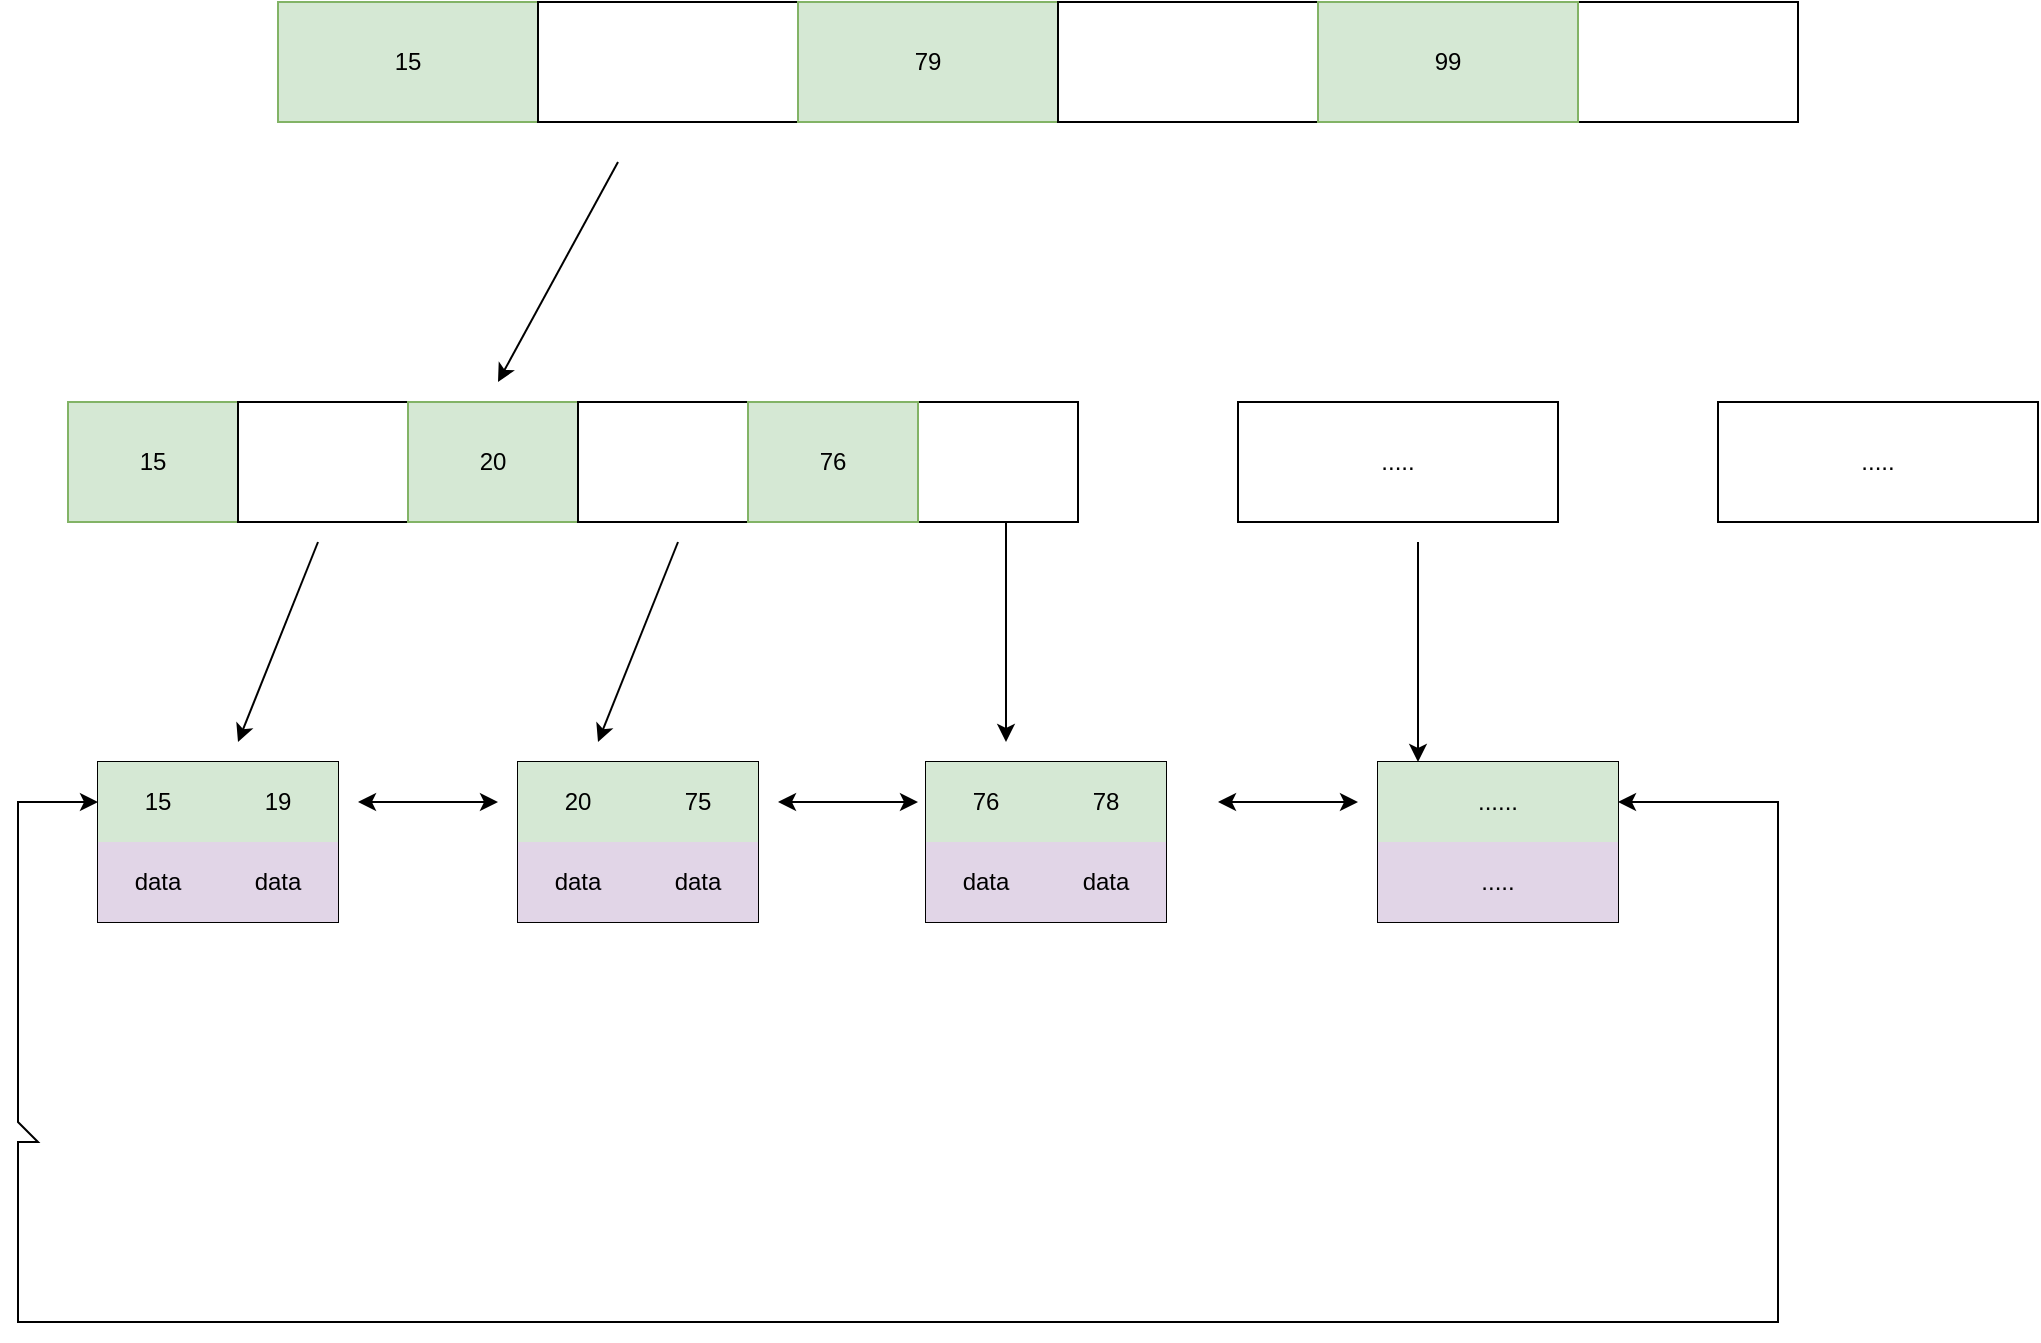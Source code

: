 <mxfile version="16.5.1" type="device"><diagram id="_LBUENyJTABhWerz46B1" name="MySql索引"><mxGraphModel dx="2889" dy="1225" grid="1" gridSize="10" guides="1" tooltips="1" connect="1" arrows="1" fold="1" page="1" pageScale="1" pageWidth="827" pageHeight="1169" math="0" shadow="0"><root><mxCell id="0"/><mxCell id="1" parent="0"/><mxCell id="j7_BIplYO6IRMNk0E-2y-1" value="" style="rounded=0;whiteSpace=wrap;html=1;" vertex="1" parent="1"><mxGeometry x="-30" y="100" width="760" height="60" as="geometry"/></mxCell><mxCell id="j7_BIplYO6IRMNk0E-2y-2" value="15" style="rounded=0;whiteSpace=wrap;html=1;fillColor=#d5e8d4;strokeColor=#82b366;" vertex="1" parent="1"><mxGeometry x="-30" y="100" width="130" height="60" as="geometry"/></mxCell><mxCell id="j7_BIplYO6IRMNk0E-2y-3" value="" style="rounded=0;whiteSpace=wrap;html=1;" vertex="1" parent="1"><mxGeometry x="100" y="100" width="130" height="60" as="geometry"/></mxCell><mxCell id="j7_BIplYO6IRMNk0E-2y-4" value="79" style="rounded=0;whiteSpace=wrap;html=1;fillColor=#d5e8d4;strokeColor=#82b366;" vertex="1" parent="1"><mxGeometry x="230" y="100" width="130" height="60" as="geometry"/></mxCell><mxCell id="j7_BIplYO6IRMNk0E-2y-5" value="" style="rounded=0;whiteSpace=wrap;html=1;" vertex="1" parent="1"><mxGeometry x="360" y="100" width="130" height="60" as="geometry"/></mxCell><mxCell id="j7_BIplYO6IRMNk0E-2y-8" value="99" style="rounded=0;whiteSpace=wrap;html=1;fillColor=#d5e8d4;strokeColor=#82b366;" vertex="1" parent="1"><mxGeometry x="490" y="100" width="130" height="60" as="geometry"/></mxCell><mxCell id="j7_BIplYO6IRMNk0E-2y-9" value="" style="rounded=0;whiteSpace=wrap;html=1;" vertex="1" parent="1"><mxGeometry x="-135" y="300" width="505" height="60" as="geometry"/></mxCell><mxCell id="j7_BIplYO6IRMNk0E-2y-10" value="15" style="rounded=0;whiteSpace=wrap;html=1;fillColor=#d5e8d4;strokeColor=#82b366;" vertex="1" parent="1"><mxGeometry x="-135" y="300" width="85" height="60" as="geometry"/></mxCell><mxCell id="j7_BIplYO6IRMNk0E-2y-11" value="" style="rounded=0;whiteSpace=wrap;html=1;" vertex="1" parent="1"><mxGeometry x="-50" y="300" width="85" height="60" as="geometry"/></mxCell><mxCell id="j7_BIplYO6IRMNk0E-2y-12" value="20" style="rounded=0;whiteSpace=wrap;html=1;fillColor=#d5e8d4;strokeColor=#82b366;" vertex="1" parent="1"><mxGeometry x="35" y="300" width="85" height="60" as="geometry"/></mxCell><mxCell id="j7_BIplYO6IRMNk0E-2y-13" value="" style="rounded=0;whiteSpace=wrap;html=1;" vertex="1" parent="1"><mxGeometry x="120" y="300" width="85" height="60" as="geometry"/></mxCell><mxCell id="j7_BIplYO6IRMNk0E-2y-14" value="76" style="rounded=0;whiteSpace=wrap;html=1;fillColor=#d5e8d4;strokeColor=#82b366;" vertex="1" parent="1"><mxGeometry x="205" y="300" width="85" height="60" as="geometry"/></mxCell><mxCell id="j7_BIplYO6IRMNk0E-2y-15" value="" style="endArrow=classic;html=1;rounded=0;" edge="1" parent="1"><mxGeometry width="50" height="50" relative="1" as="geometry"><mxPoint x="140" y="180" as="sourcePoint"/><mxPoint x="80" y="290" as="targetPoint"/></mxGeometry></mxCell><mxCell id="j7_BIplYO6IRMNk0E-2y-16" value="....." style="rounded=0;whiteSpace=wrap;html=1;" vertex="1" parent="1"><mxGeometry x="450" y="300" width="160" height="60" as="geometry"/></mxCell><mxCell id="j7_BIplYO6IRMNk0E-2y-17" value="....." style="rounded=0;whiteSpace=wrap;html=1;" vertex="1" parent="1"><mxGeometry x="690" y="300" width="160" height="60" as="geometry"/></mxCell><mxCell id="j7_BIplYO6IRMNk0E-2y-20" value="" style="shape=table;html=1;whiteSpace=wrap;startSize=0;container=1;collapsible=0;childLayout=tableLayout;" vertex="1" parent="1"><mxGeometry x="-120" y="480" width="120" height="80" as="geometry"/></mxCell><mxCell id="j7_BIplYO6IRMNk0E-2y-25" value="" style="shape=tableRow;horizontal=0;startSize=0;swimlaneHead=0;swimlaneBody=0;top=0;left=0;bottom=0;right=0;collapsible=0;dropTarget=0;fillColor=none;points=[[0,0.5],[1,0.5]];portConstraint=eastwest;" vertex="1" parent="j7_BIplYO6IRMNk0E-2y-20"><mxGeometry width="120" height="40" as="geometry"/></mxCell><mxCell id="j7_BIplYO6IRMNk0E-2y-26" value="15" style="shape=partialRectangle;html=1;whiteSpace=wrap;connectable=0;fillColor=#d5e8d4;top=0;left=0;bottom=0;right=0;overflow=hidden;strokeColor=#82b366;" vertex="1" parent="j7_BIplYO6IRMNk0E-2y-25"><mxGeometry width="60" height="40" as="geometry"><mxRectangle width="60" height="40" as="alternateBounds"/></mxGeometry></mxCell><mxCell id="j7_BIplYO6IRMNk0E-2y-27" value="19" style="shape=partialRectangle;html=1;whiteSpace=wrap;connectable=0;fillColor=#d5e8d4;top=0;left=0;bottom=0;right=0;overflow=hidden;strokeColor=#82b366;" vertex="1" parent="j7_BIplYO6IRMNk0E-2y-25"><mxGeometry x="60" width="60" height="40" as="geometry"><mxRectangle width="60" height="40" as="alternateBounds"/></mxGeometry></mxCell><mxCell id="j7_BIplYO6IRMNk0E-2y-29" value="" style="shape=tableRow;horizontal=0;startSize=0;swimlaneHead=0;swimlaneBody=0;top=0;left=0;bottom=0;right=0;collapsible=0;dropTarget=0;fillColor=none;points=[[0,0.5],[1,0.5]];portConstraint=eastwest;" vertex="1" parent="j7_BIplYO6IRMNk0E-2y-20"><mxGeometry y="40" width="120" height="40" as="geometry"/></mxCell><mxCell id="j7_BIplYO6IRMNk0E-2y-30" value="data" style="shape=partialRectangle;html=1;whiteSpace=wrap;connectable=0;fillColor=#e1d5e7;top=0;left=0;bottom=0;right=0;overflow=hidden;strokeColor=#9673a6;" vertex="1" parent="j7_BIplYO6IRMNk0E-2y-29"><mxGeometry width="60" height="40" as="geometry"><mxRectangle width="60" height="40" as="alternateBounds"/></mxGeometry></mxCell><mxCell id="j7_BIplYO6IRMNk0E-2y-31" value="data" style="shape=partialRectangle;html=1;whiteSpace=wrap;connectable=0;fillColor=#e1d5e7;top=0;left=0;bottom=0;right=0;overflow=hidden;strokeColor=#9673a6;" vertex="1" parent="j7_BIplYO6IRMNk0E-2y-29"><mxGeometry x="60" width="60" height="40" as="geometry"><mxRectangle width="60" height="40" as="alternateBounds"/></mxGeometry></mxCell><mxCell id="j7_BIplYO6IRMNk0E-2y-36" value="" style="shape=table;html=1;whiteSpace=wrap;startSize=0;container=1;collapsible=0;childLayout=tableLayout;" vertex="1" parent="1"><mxGeometry x="90" y="480" width="120" height="80" as="geometry"/></mxCell><mxCell id="j7_BIplYO6IRMNk0E-2y-37" value="" style="shape=tableRow;horizontal=0;startSize=0;swimlaneHead=0;swimlaneBody=0;top=0;left=0;bottom=0;right=0;collapsible=0;dropTarget=0;fillColor=none;points=[[0,0.5],[1,0.5]];portConstraint=eastwest;" vertex="1" parent="j7_BIplYO6IRMNk0E-2y-36"><mxGeometry width="120" height="40" as="geometry"/></mxCell><mxCell id="j7_BIplYO6IRMNk0E-2y-38" value="20" style="shape=partialRectangle;html=1;whiteSpace=wrap;connectable=0;fillColor=#d5e8d4;top=0;left=0;bottom=0;right=0;overflow=hidden;strokeColor=#82b366;" vertex="1" parent="j7_BIplYO6IRMNk0E-2y-37"><mxGeometry width="60" height="40" as="geometry"><mxRectangle width="60" height="40" as="alternateBounds"/></mxGeometry></mxCell><mxCell id="j7_BIplYO6IRMNk0E-2y-39" value="75" style="shape=partialRectangle;html=1;whiteSpace=wrap;connectable=0;fillColor=#d5e8d4;top=0;left=0;bottom=0;right=0;overflow=hidden;strokeColor=#82b366;" vertex="1" parent="j7_BIplYO6IRMNk0E-2y-37"><mxGeometry x="60" width="60" height="40" as="geometry"><mxRectangle width="60" height="40" as="alternateBounds"/></mxGeometry></mxCell><mxCell id="j7_BIplYO6IRMNk0E-2y-40" value="" style="shape=tableRow;horizontal=0;startSize=0;swimlaneHead=0;swimlaneBody=0;top=0;left=0;bottom=0;right=0;collapsible=0;dropTarget=0;fillColor=none;points=[[0,0.5],[1,0.5]];portConstraint=eastwest;" vertex="1" parent="j7_BIplYO6IRMNk0E-2y-36"><mxGeometry y="40" width="120" height="40" as="geometry"/></mxCell><mxCell id="j7_BIplYO6IRMNk0E-2y-41" value="data" style="shape=partialRectangle;html=1;whiteSpace=wrap;connectable=0;fillColor=#e1d5e7;top=0;left=0;bottom=0;right=0;overflow=hidden;strokeColor=#9673a6;" vertex="1" parent="j7_BIplYO6IRMNk0E-2y-40"><mxGeometry width="60" height="40" as="geometry"><mxRectangle width="60" height="40" as="alternateBounds"/></mxGeometry></mxCell><mxCell id="j7_BIplYO6IRMNk0E-2y-42" value="data" style="shape=partialRectangle;html=1;whiteSpace=wrap;connectable=0;fillColor=#e1d5e7;top=0;left=0;bottom=0;right=0;overflow=hidden;strokeColor=#9673a6;" vertex="1" parent="j7_BIplYO6IRMNk0E-2y-40"><mxGeometry x="60" width="60" height="40" as="geometry"><mxRectangle width="60" height="40" as="alternateBounds"/></mxGeometry></mxCell><mxCell id="j7_BIplYO6IRMNk0E-2y-43" value="" style="shape=table;html=1;whiteSpace=wrap;startSize=0;container=1;collapsible=0;childLayout=tableLayout;" vertex="1" parent="1"><mxGeometry x="294" y="480" width="120" height="80" as="geometry"/></mxCell><mxCell id="j7_BIplYO6IRMNk0E-2y-44" value="" style="shape=tableRow;horizontal=0;startSize=0;swimlaneHead=0;swimlaneBody=0;top=0;left=0;bottom=0;right=0;collapsible=0;dropTarget=0;fillColor=none;points=[[0,0.5],[1,0.5]];portConstraint=eastwest;" vertex="1" parent="j7_BIplYO6IRMNk0E-2y-43"><mxGeometry width="120" height="40" as="geometry"/></mxCell><mxCell id="j7_BIplYO6IRMNk0E-2y-45" value="76" style="shape=partialRectangle;html=1;whiteSpace=wrap;connectable=0;fillColor=#d5e8d4;top=0;left=0;bottom=0;right=0;overflow=hidden;strokeColor=#82b366;" vertex="1" parent="j7_BIplYO6IRMNk0E-2y-44"><mxGeometry width="60" height="40" as="geometry"><mxRectangle width="60" height="40" as="alternateBounds"/></mxGeometry></mxCell><mxCell id="j7_BIplYO6IRMNk0E-2y-46" value="78" style="shape=partialRectangle;html=1;whiteSpace=wrap;connectable=0;fillColor=#d5e8d4;top=0;left=0;bottom=0;right=0;overflow=hidden;strokeColor=#82b366;" vertex="1" parent="j7_BIplYO6IRMNk0E-2y-44"><mxGeometry x="60" width="60" height="40" as="geometry"><mxRectangle width="60" height="40" as="alternateBounds"/></mxGeometry></mxCell><mxCell id="j7_BIplYO6IRMNk0E-2y-47" value="" style="shape=tableRow;horizontal=0;startSize=0;swimlaneHead=0;swimlaneBody=0;top=0;left=0;bottom=0;right=0;collapsible=0;dropTarget=0;fillColor=none;points=[[0,0.5],[1,0.5]];portConstraint=eastwest;" vertex="1" parent="j7_BIplYO6IRMNk0E-2y-43"><mxGeometry y="40" width="120" height="40" as="geometry"/></mxCell><mxCell id="j7_BIplYO6IRMNk0E-2y-48" value="data" style="shape=partialRectangle;html=1;whiteSpace=wrap;connectable=0;fillColor=#e1d5e7;top=0;left=0;bottom=0;right=0;overflow=hidden;strokeColor=#9673a6;" vertex="1" parent="j7_BIplYO6IRMNk0E-2y-47"><mxGeometry width="60" height="40" as="geometry"><mxRectangle width="60" height="40" as="alternateBounds"/></mxGeometry></mxCell><mxCell id="j7_BIplYO6IRMNk0E-2y-49" value="data" style="shape=partialRectangle;html=1;whiteSpace=wrap;connectable=0;fillColor=#e1d5e7;top=0;left=0;bottom=0;right=0;overflow=hidden;strokeColor=#9673a6;" vertex="1" parent="j7_BIplYO6IRMNk0E-2y-47"><mxGeometry x="60" width="60" height="40" as="geometry"><mxRectangle width="60" height="40" as="alternateBounds"/></mxGeometry></mxCell><mxCell id="j7_BIplYO6IRMNk0E-2y-51" value="" style="shape=table;html=1;whiteSpace=wrap;startSize=0;container=1;collapsible=0;childLayout=tableLayout;" vertex="1" parent="1"><mxGeometry x="520" y="480" width="120" height="80" as="geometry"/></mxCell><mxCell id="j7_BIplYO6IRMNk0E-2y-52" value="" style="shape=tableRow;horizontal=0;startSize=0;swimlaneHead=0;swimlaneBody=0;top=0;left=0;bottom=0;right=0;collapsible=0;dropTarget=0;fillColor=none;points=[[0,0.5],[1,0.5]];portConstraint=eastwest;" vertex="1" parent="j7_BIplYO6IRMNk0E-2y-51"><mxGeometry width="120" height="40" as="geometry"/></mxCell><mxCell id="j7_BIplYO6IRMNk0E-2y-53" value="......" style="shape=partialRectangle;html=1;whiteSpace=wrap;connectable=0;fillColor=#d5e8d4;top=0;left=0;bottom=0;right=0;overflow=hidden;strokeColor=#82b366;" vertex="1" parent="j7_BIplYO6IRMNk0E-2y-52"><mxGeometry width="120" height="40" as="geometry"><mxRectangle width="120" height="40" as="alternateBounds"/></mxGeometry></mxCell><mxCell id="j7_BIplYO6IRMNk0E-2y-55" value="" style="shape=tableRow;horizontal=0;startSize=0;swimlaneHead=0;swimlaneBody=0;top=0;left=0;bottom=0;right=0;collapsible=0;dropTarget=0;fillColor=none;points=[[0,0.5],[1,0.5]];portConstraint=eastwest;" vertex="1" parent="j7_BIplYO6IRMNk0E-2y-51"><mxGeometry y="40" width="120" height="40" as="geometry"/></mxCell><mxCell id="j7_BIplYO6IRMNk0E-2y-56" value="....." style="shape=partialRectangle;html=1;whiteSpace=wrap;connectable=0;fillColor=#e1d5e7;top=0;left=0;bottom=0;right=0;overflow=hidden;strokeColor=#9673a6;" vertex="1" parent="j7_BIplYO6IRMNk0E-2y-55"><mxGeometry width="120" height="40" as="geometry"><mxRectangle width="120" height="40" as="alternateBounds"/></mxGeometry></mxCell><mxCell id="j7_BIplYO6IRMNk0E-2y-58" value="" style="endArrow=classic;startArrow=classic;html=1;rounded=0;" edge="1" parent="1"><mxGeometry width="50" height="50" relative="1" as="geometry"><mxPoint x="10" y="500" as="sourcePoint"/><mxPoint x="80" y="500" as="targetPoint"/></mxGeometry></mxCell><mxCell id="j7_BIplYO6IRMNk0E-2y-59" value="" style="endArrow=classic;startArrow=classic;html=1;rounded=0;" edge="1" parent="1"><mxGeometry width="50" height="50" relative="1" as="geometry"><mxPoint x="220" y="500" as="sourcePoint"/><mxPoint x="290" y="500" as="targetPoint"/><Array as="points"><mxPoint x="270" y="500"/></Array></mxGeometry></mxCell><mxCell id="j7_BIplYO6IRMNk0E-2y-60" value="" style="endArrow=classic;startArrow=classic;html=1;rounded=0;" edge="1" parent="1"><mxGeometry width="50" height="50" relative="1" as="geometry"><mxPoint x="440" y="500" as="sourcePoint"/><mxPoint x="510" y="500" as="targetPoint"/><Array as="points"><mxPoint x="490" y="500"/></Array></mxGeometry></mxCell><mxCell id="j7_BIplYO6IRMNk0E-2y-61" value="" style="endArrow=classic;startArrow=classic;html=1;rounded=0;entryX=1;entryY=0.25;entryDx=0;entryDy=0;exitX=0;exitY=0.5;exitDx=0;exitDy=0;" edge="1" parent="1" source="j7_BIplYO6IRMNk0E-2y-25" target="j7_BIplYO6IRMNk0E-2y-51"><mxGeometry width="50" height="50" relative="1" as="geometry"><mxPoint y="660" as="sourcePoint"/><mxPoint x="50" y="610" as="targetPoint"/><Array as="points"><mxPoint x="-150" y="500"/><mxPoint x="-160" y="500"/><mxPoint x="-160" y="570"/><mxPoint x="-160" y="650"/><mxPoint x="-160" y="660"/><mxPoint x="-150" y="670"/><mxPoint x="-160" y="670"/><mxPoint x="-160" y="690"/><mxPoint x="-160" y="740"/><mxPoint x="-160" y="760"/><mxPoint x="-118" y="760"/><mxPoint x="160" y="760"/><mxPoint x="220" y="760"/><mxPoint x="280" y="760"/><mxPoint x="690" y="760"/><mxPoint x="720" y="760"/><mxPoint x="720" y="720"/><mxPoint x="720" y="690"/><mxPoint x="720" y="500"/></Array></mxGeometry></mxCell><mxCell id="j7_BIplYO6IRMNk0E-2y-62" value="" style="endArrow=classic;html=1;rounded=0;" edge="1" parent="1"><mxGeometry width="50" height="50" relative="1" as="geometry"><mxPoint x="-10" y="370" as="sourcePoint"/><mxPoint x="-50" y="470" as="targetPoint"/></mxGeometry></mxCell><mxCell id="j7_BIplYO6IRMNk0E-2y-63" value="" style="endArrow=classic;html=1;rounded=0;" edge="1" parent="1"><mxGeometry width="50" height="50" relative="1" as="geometry"><mxPoint x="170" y="370" as="sourcePoint"/><mxPoint x="130" y="470" as="targetPoint"/></mxGeometry></mxCell><mxCell id="j7_BIplYO6IRMNk0E-2y-64" value="" style="endArrow=classic;html=1;rounded=0;" edge="1" parent="1"><mxGeometry width="50" height="50" relative="1" as="geometry"><mxPoint x="334" y="360" as="sourcePoint"/><mxPoint x="334" y="470" as="targetPoint"/></mxGeometry></mxCell><mxCell id="j7_BIplYO6IRMNk0E-2y-65" value="" style="endArrow=classic;html=1;rounded=0;" edge="1" parent="1"><mxGeometry width="50" height="50" relative="1" as="geometry"><mxPoint x="540" y="370" as="sourcePoint"/><mxPoint x="540" y="480" as="targetPoint"/></mxGeometry></mxCell></root></mxGraphModel></diagram></mxfile>